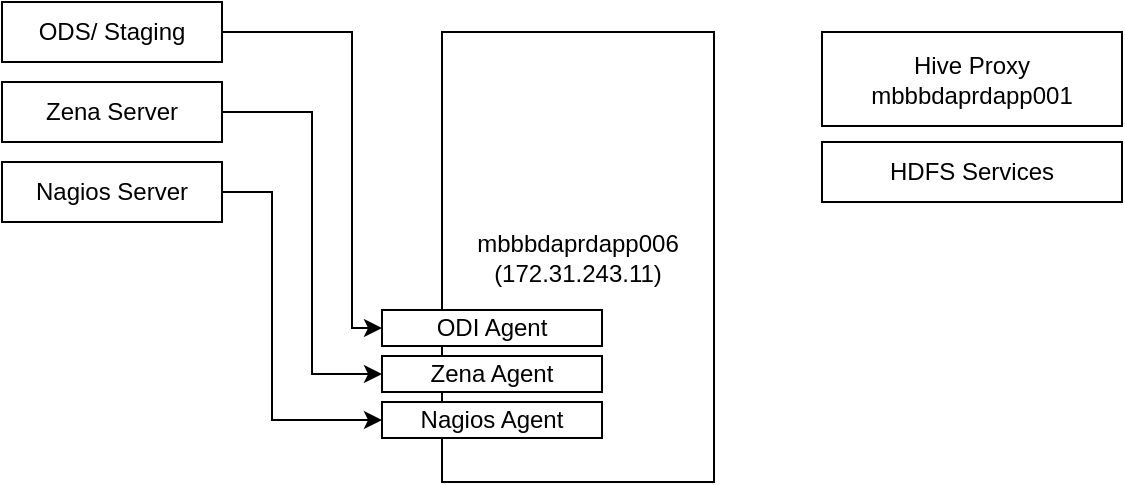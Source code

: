 <mxfile version="22.1.11" type="github">
  <diagram id="C5RBs43oDa-KdzZeNtuy" name="Page-1">
    <mxGraphModel dx="1262" dy="626" grid="1" gridSize="10" guides="1" tooltips="1" connect="1" arrows="1" fold="1" page="1" pageScale="1" pageWidth="827" pageHeight="583" math="0" shadow="0">
      <root>
        <mxCell id="WIyWlLk6GJQsqaUBKTNV-0" />
        <mxCell id="WIyWlLk6GJQsqaUBKTNV-1" parent="WIyWlLk6GJQsqaUBKTNV-0" />
        <mxCell id="ZHkyda2_ylCRjAt9gWxV-6" style="edgeStyle=orthogonalEdgeStyle;rounded=0;orthogonalLoop=1;jettySize=auto;html=1;entryX=0;entryY=0.5;entryDx=0;entryDy=0;" edge="1" parent="WIyWlLk6GJQsqaUBKTNV-1" source="ZHkyda2_ylCRjAt9gWxV-0" target="ZHkyda2_ylCRjAt9gWxV-3">
          <mxGeometry relative="1" as="geometry">
            <Array as="points">
              <mxPoint x="175" y="135" />
              <mxPoint x="175" y="266" />
            </Array>
          </mxGeometry>
        </mxCell>
        <mxCell id="ZHkyda2_ylCRjAt9gWxV-0" value="Zena Server" style="rounded=0;whiteSpace=wrap;html=1;" vertex="1" parent="WIyWlLk6GJQsqaUBKTNV-1">
          <mxGeometry x="20" y="120" width="110" height="30" as="geometry" />
        </mxCell>
        <mxCell id="ZHkyda2_ylCRjAt9gWxV-8" style="edgeStyle=orthogonalEdgeStyle;rounded=0;orthogonalLoop=1;jettySize=auto;html=1;entryX=0;entryY=0.5;entryDx=0;entryDy=0;" edge="1" parent="WIyWlLk6GJQsqaUBKTNV-1" source="ZHkyda2_ylCRjAt9gWxV-1" target="ZHkyda2_ylCRjAt9gWxV-4">
          <mxGeometry relative="1" as="geometry">
            <Array as="points">
              <mxPoint x="155" y="175" />
              <mxPoint x="155" y="289" />
            </Array>
          </mxGeometry>
        </mxCell>
        <mxCell id="ZHkyda2_ylCRjAt9gWxV-1" value="Nagios Server" style="rounded=0;whiteSpace=wrap;html=1;" vertex="1" parent="WIyWlLk6GJQsqaUBKTNV-1">
          <mxGeometry x="20" y="160" width="110" height="30" as="geometry" />
        </mxCell>
        <mxCell id="ZHkyda2_ylCRjAt9gWxV-2" value="mbbbdaprdapp006&lt;br&gt;(172.31.243.11)" style="rounded=0;whiteSpace=wrap;html=1;" vertex="1" parent="WIyWlLk6GJQsqaUBKTNV-1">
          <mxGeometry x="240" y="95" width="136" height="225" as="geometry" />
        </mxCell>
        <mxCell id="ZHkyda2_ylCRjAt9gWxV-3" value="Zena Agent" style="rounded=0;whiteSpace=wrap;html=1;" vertex="1" parent="WIyWlLk6GJQsqaUBKTNV-1">
          <mxGeometry x="210" y="257" width="110" height="18" as="geometry" />
        </mxCell>
        <mxCell id="ZHkyda2_ylCRjAt9gWxV-4" value="Nagios Agent" style="rounded=0;whiteSpace=wrap;html=1;" vertex="1" parent="WIyWlLk6GJQsqaUBKTNV-1">
          <mxGeometry x="210" y="280" width="110" height="18" as="geometry" />
        </mxCell>
        <mxCell id="ZHkyda2_ylCRjAt9gWxV-5" value="ODI Agent" style="rounded=0;whiteSpace=wrap;html=1;" vertex="1" parent="WIyWlLk6GJQsqaUBKTNV-1">
          <mxGeometry x="210" y="234" width="110" height="18" as="geometry" />
        </mxCell>
        <mxCell id="ZHkyda2_ylCRjAt9gWxV-10" style="edgeStyle=orthogonalEdgeStyle;rounded=0;orthogonalLoop=1;jettySize=auto;html=1;entryX=0;entryY=0.5;entryDx=0;entryDy=0;" edge="1" parent="WIyWlLk6GJQsqaUBKTNV-1" source="ZHkyda2_ylCRjAt9gWxV-9" target="ZHkyda2_ylCRjAt9gWxV-5">
          <mxGeometry relative="1" as="geometry">
            <Array as="points">
              <mxPoint x="195" y="95" />
              <mxPoint x="195" y="243" />
            </Array>
          </mxGeometry>
        </mxCell>
        <mxCell id="ZHkyda2_ylCRjAt9gWxV-9" value="ODS/ Staging" style="rounded=0;whiteSpace=wrap;html=1;" vertex="1" parent="WIyWlLk6GJQsqaUBKTNV-1">
          <mxGeometry x="20" y="80" width="110" height="30" as="geometry" />
        </mxCell>
        <mxCell id="ZHkyda2_ylCRjAt9gWxV-15" value="Hive Proxy&lt;br&gt;mbbbdaprdapp001" style="rounded=0;whiteSpace=wrap;html=1;" vertex="1" parent="WIyWlLk6GJQsqaUBKTNV-1">
          <mxGeometry x="430" y="95" width="150" height="47" as="geometry" />
        </mxCell>
        <mxCell id="ZHkyda2_ylCRjAt9gWxV-21" value="HDFS Services" style="rounded=0;whiteSpace=wrap;html=1;" vertex="1" parent="WIyWlLk6GJQsqaUBKTNV-1">
          <mxGeometry x="430" y="150" width="150" height="30" as="geometry" />
        </mxCell>
      </root>
    </mxGraphModel>
  </diagram>
</mxfile>
